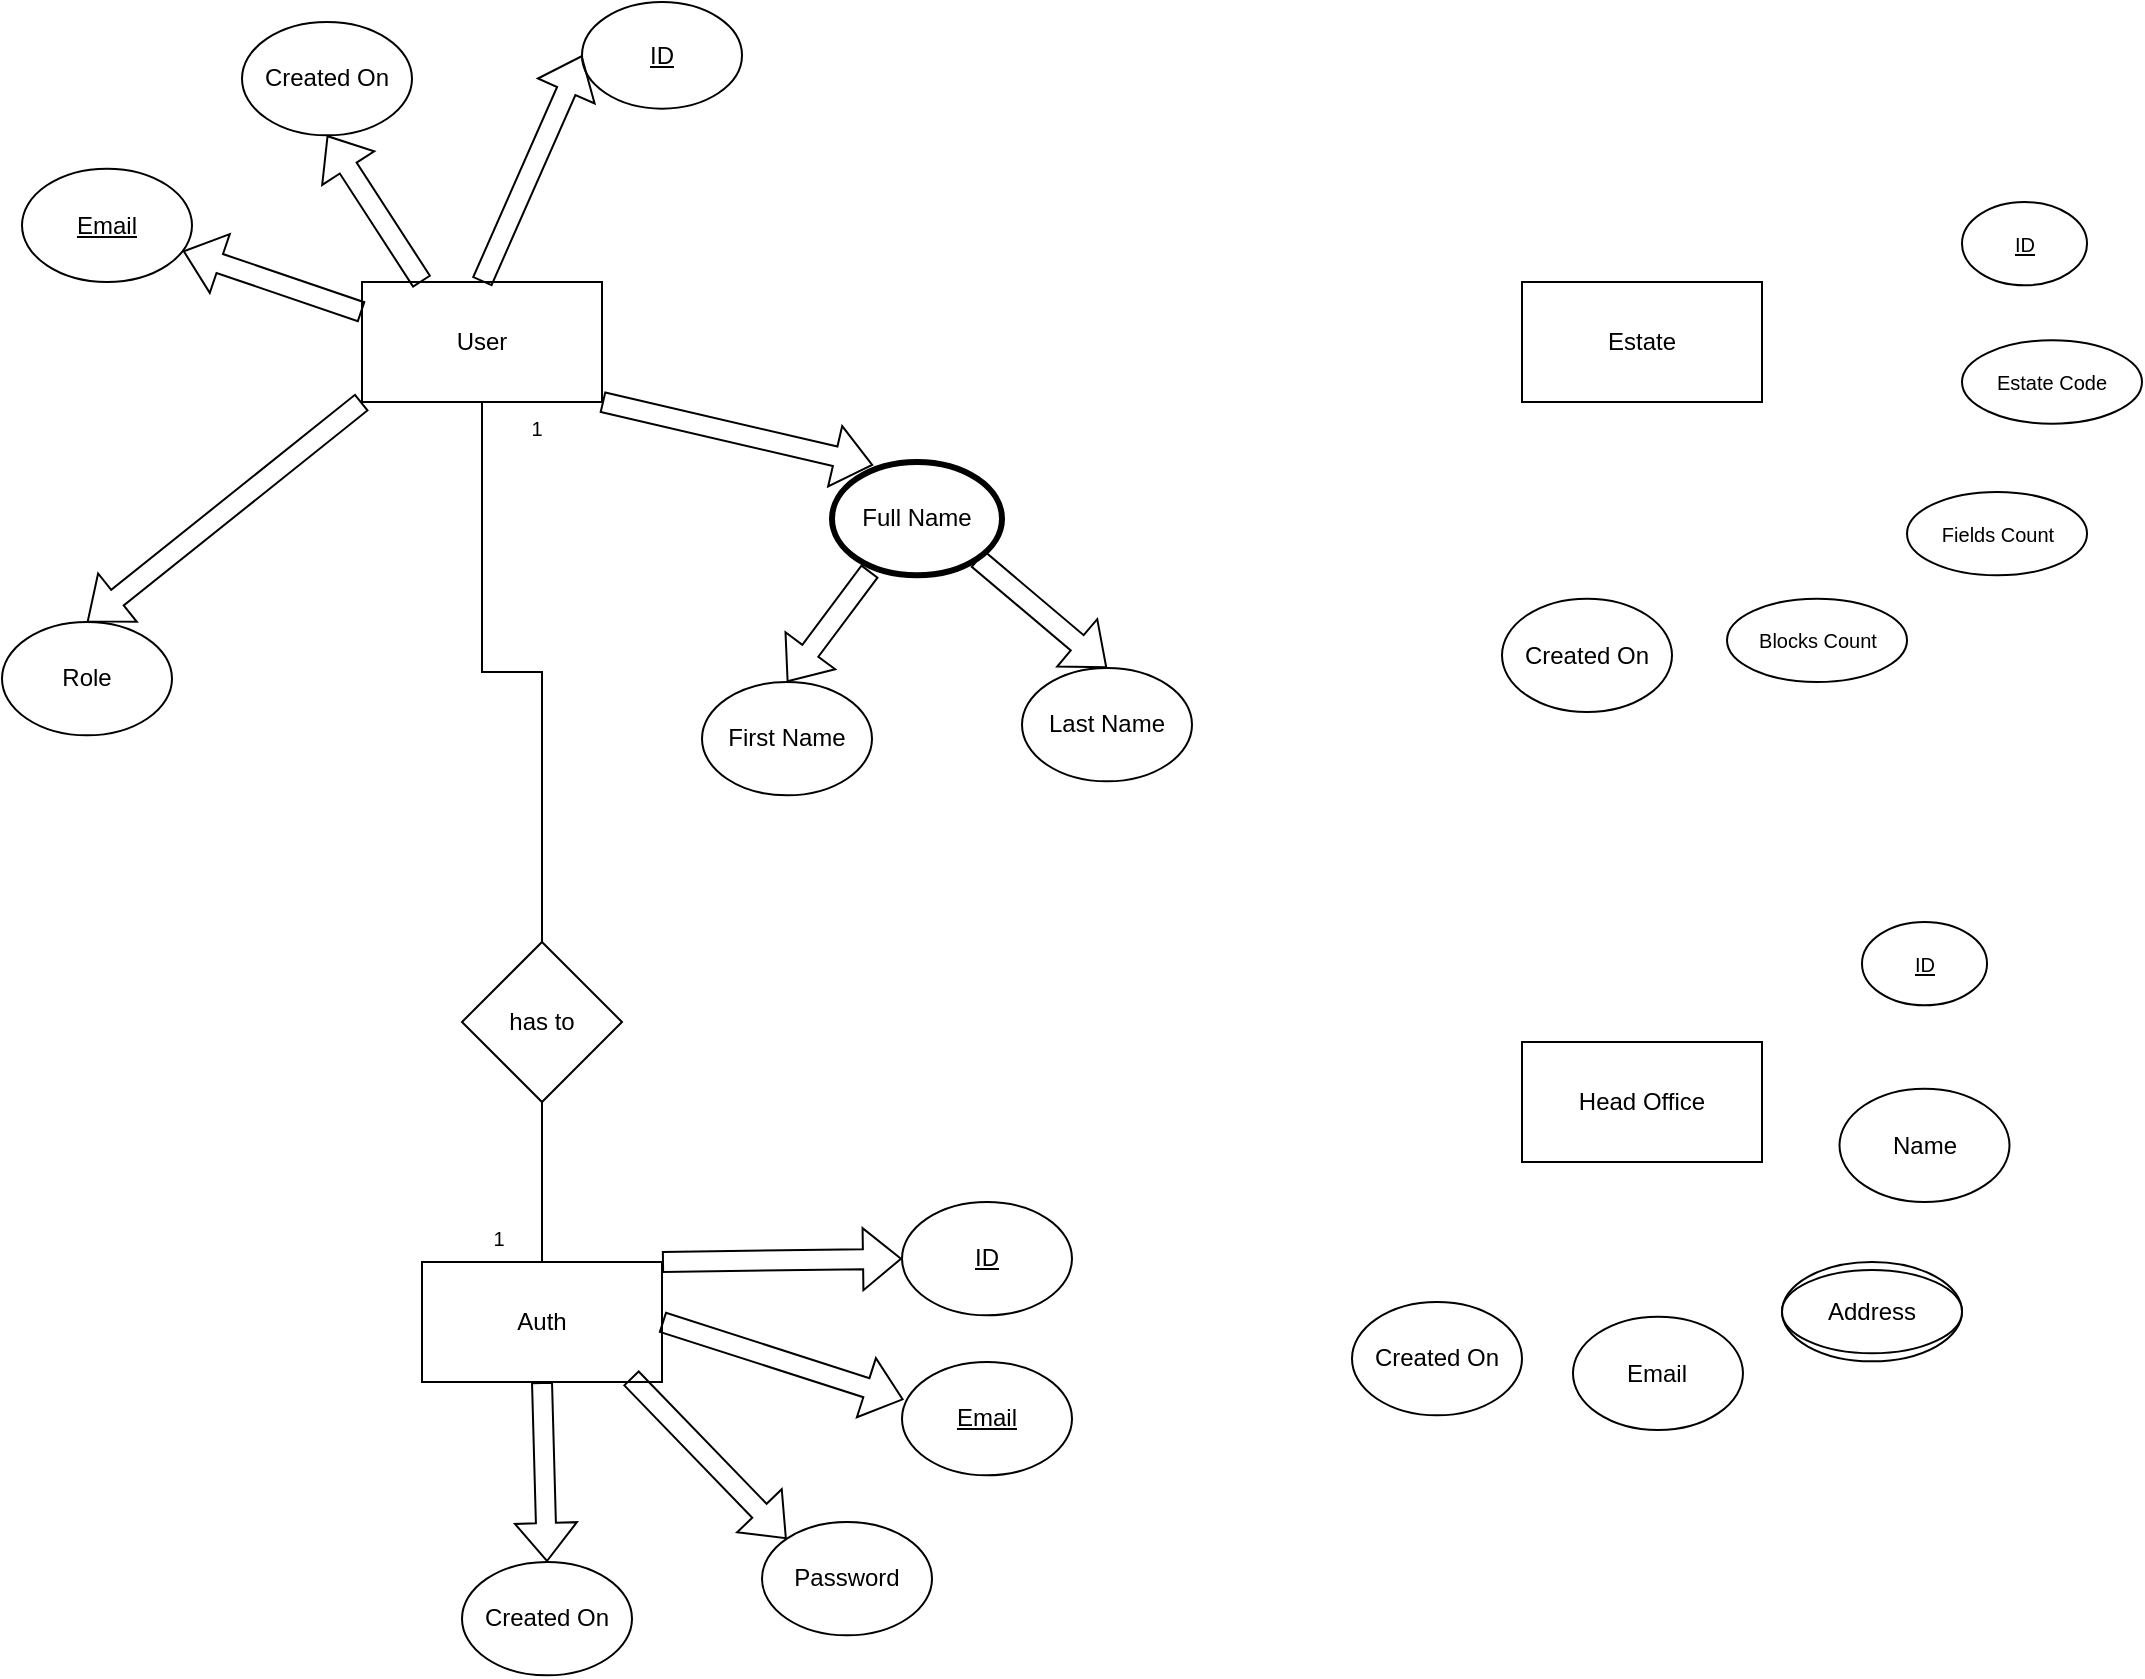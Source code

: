 <mxfile version="28.2.5">
  <diagram name="Page-1" id="oGp8kFq8iNCxfCcVLvnD">
    <mxGraphModel dx="1895" dy="958" grid="1" gridSize="10" guides="1" tooltips="1" connect="1" arrows="1" fold="1" page="1" pageScale="1" pageWidth="850" pageHeight="1100" math="0" shadow="0">
      <root>
        <mxCell id="0" />
        <mxCell id="1" parent="0" />
        <mxCell id="IqSFfW-BzutIOCeWIQ_R-1" value="User" style="rounded=0;whiteSpace=wrap;html=1;" parent="1" vertex="1">
          <mxGeometry x="220" y="300" width="120" height="60" as="geometry" />
        </mxCell>
        <mxCell id="Tp0h2Z1crtQwhjVJSb2h-1" value="&lt;u&gt;ID&lt;/u&gt;" style="ellipse;whiteSpace=wrap;html=1;" parent="1" vertex="1">
          <mxGeometry x="330" y="160" width="80" height="53.33" as="geometry" />
        </mxCell>
        <mxCell id="Tp0h2Z1crtQwhjVJSb2h-2" value="Full Name" style="ellipse;whiteSpace=wrap;html=1;strokeWidth=3;" parent="1" vertex="1">
          <mxGeometry x="455" y="390" width="85" height="56.67" as="geometry" />
        </mxCell>
        <mxCell id="Tp0h2Z1crtQwhjVJSb2h-3" value="First Name" style="ellipse;whiteSpace=wrap;html=1;" parent="1" vertex="1">
          <mxGeometry x="390" y="500" width="85" height="56.67" as="geometry" />
        </mxCell>
        <mxCell id="Tp0h2Z1crtQwhjVJSb2h-4" value="Last Name" style="ellipse;whiteSpace=wrap;html=1;" parent="1" vertex="1">
          <mxGeometry x="550" y="493" width="85" height="56.67" as="geometry" />
        </mxCell>
        <mxCell id="Tp0h2Z1crtQwhjVJSb2h-5" value="Role" style="ellipse;whiteSpace=wrap;html=1;" parent="1" vertex="1">
          <mxGeometry x="40" y="470" width="85" height="56.67" as="geometry" />
        </mxCell>
        <mxCell id="Tp0h2Z1crtQwhjVJSb2h-8" value="" style="shape=flexArrow;endArrow=classic;html=1;rounded=0;exitX=0.5;exitY=0;exitDx=0;exitDy=0;entryX=0;entryY=0.5;entryDx=0;entryDy=0;" parent="1" source="IqSFfW-BzutIOCeWIQ_R-1" target="Tp0h2Z1crtQwhjVJSb2h-1" edge="1">
          <mxGeometry width="50" height="50" relative="1" as="geometry">
            <mxPoint x="271.25" y="296.91" as="sourcePoint" />
            <mxPoint x="379.21" y="323.33" as="targetPoint" />
          </mxGeometry>
        </mxCell>
        <mxCell id="Tp0h2Z1crtQwhjVJSb2h-9" value="" style="shape=flexArrow;endArrow=classic;html=1;rounded=0;exitX=1;exitY=0.5;exitDx=0;exitDy=0;entryX=0.242;entryY=0.028;entryDx=0;entryDy=0;entryPerimeter=0;" parent="1" target="Tp0h2Z1crtQwhjVJSb2h-2" edge="1">
          <mxGeometry width="50" height="50" relative="1" as="geometry">
            <mxPoint x="340" y="360" as="sourcePoint" />
            <mxPoint x="460" y="317" as="targetPoint" />
          </mxGeometry>
        </mxCell>
        <mxCell id="Tp0h2Z1crtQwhjVJSb2h-10" value="" style="shape=flexArrow;endArrow=classic;html=1;rounded=0;exitX=1;exitY=1;exitDx=0;exitDy=0;entryX=0.5;entryY=0;entryDx=0;entryDy=0;" parent="1" source="Tp0h2Z1crtQwhjVJSb2h-2" target="Tp0h2Z1crtQwhjVJSb2h-4" edge="1">
          <mxGeometry width="50" height="50" relative="1" as="geometry">
            <mxPoint x="600" y="328" as="sourcePoint" />
            <mxPoint x="736" y="360" as="targetPoint" />
          </mxGeometry>
        </mxCell>
        <mxCell id="Tp0h2Z1crtQwhjVJSb2h-11" value="" style="shape=flexArrow;endArrow=classic;html=1;rounded=0;exitX=0.224;exitY=0.96;exitDx=0;exitDy=0;exitPerimeter=0;entryX=0.5;entryY=0;entryDx=0;entryDy=0;" parent="1" source="Tp0h2Z1crtQwhjVJSb2h-2" target="Tp0h2Z1crtQwhjVJSb2h-3" edge="1">
          <mxGeometry width="50" height="50" relative="1" as="geometry">
            <mxPoint x="538" y="448" as="sourcePoint" />
            <mxPoint x="440" y="490" as="targetPoint" />
          </mxGeometry>
        </mxCell>
        <mxCell id="Tp0h2Z1crtQwhjVJSb2h-12" value="" style="shape=flexArrow;endArrow=classic;html=1;rounded=0;exitX=0;exitY=1;exitDx=0;exitDy=0;entryX=0.5;entryY=0;entryDx=0;entryDy=0;" parent="1" source="IqSFfW-BzutIOCeWIQ_R-1" target="Tp0h2Z1crtQwhjVJSb2h-5" edge="1">
          <mxGeometry width="50" height="50" relative="1" as="geometry">
            <mxPoint x="57.56" y="358.8" as="sourcePoint" />
            <mxPoint x="256" y="402" as="targetPoint" />
          </mxGeometry>
        </mxCell>
        <mxCell id="Tp0h2Z1crtQwhjVJSb2h-15" value="&lt;u&gt;Email&lt;/u&gt;" style="ellipse;whiteSpace=wrap;html=1;" parent="1" vertex="1">
          <mxGeometry x="50" y="243.33" width="85" height="56.67" as="geometry" />
        </mxCell>
        <mxCell id="Tp0h2Z1crtQwhjVJSb2h-16" value="" style="shape=flexArrow;endArrow=classic;html=1;rounded=0;exitX=0;exitY=0.25;exitDx=0;exitDy=0;" parent="1" source="IqSFfW-BzutIOCeWIQ_R-1" target="Tp0h2Z1crtQwhjVJSb2h-15" edge="1">
          <mxGeometry width="50" height="50" relative="1" as="geometry">
            <mxPoint x="230" y="340" as="sourcePoint" />
            <mxPoint x="105" y="390" as="targetPoint" />
          </mxGeometry>
        </mxCell>
        <mxCell id="Tp0h2Z1crtQwhjVJSb2h-17" value="Created On" style="ellipse;whiteSpace=wrap;html=1;" parent="1" vertex="1">
          <mxGeometry x="160" y="170" width="85" height="56.67" as="geometry" />
        </mxCell>
        <mxCell id="Tp0h2Z1crtQwhjVJSb2h-18" value="" style="shape=flexArrow;endArrow=classic;html=1;rounded=0;exitX=0.25;exitY=0;exitDx=0;exitDy=0;entryX=0.5;entryY=1;entryDx=0;entryDy=0;" parent="1" source="IqSFfW-BzutIOCeWIQ_R-1" target="Tp0h2Z1crtQwhjVJSb2h-17" edge="1">
          <mxGeometry width="50" height="50" relative="1" as="geometry">
            <mxPoint x="280" y="291" as="sourcePoint" />
            <mxPoint x="190" y="260" as="targetPoint" />
          </mxGeometry>
        </mxCell>
        <mxCell id="Tp0h2Z1crtQwhjVJSb2h-19" value="Auth" style="rounded=0;whiteSpace=wrap;html=1;" parent="1" vertex="1">
          <mxGeometry x="250" y="790" width="120" height="60" as="geometry" />
        </mxCell>
        <mxCell id="Tp0h2Z1crtQwhjVJSb2h-20" value="&lt;u&gt;ID&lt;/u&gt;" style="ellipse;whiteSpace=wrap;html=1;" parent="1" vertex="1">
          <mxGeometry x="490" y="760" width="85" height="56.67" as="geometry" />
        </mxCell>
        <mxCell id="Tp0h2Z1crtQwhjVJSb2h-21" value="&lt;u&gt;Email&lt;/u&gt;" style="ellipse;whiteSpace=wrap;html=1;" parent="1" vertex="1">
          <mxGeometry x="490" y="840" width="85" height="56.67" as="geometry" />
        </mxCell>
        <mxCell id="Tp0h2Z1crtQwhjVJSb2h-22" value="Password" style="ellipse;whiteSpace=wrap;html=1;" parent="1" vertex="1">
          <mxGeometry x="420" y="920" width="85" height="56.67" as="geometry" />
        </mxCell>
        <mxCell id="Tp0h2Z1crtQwhjVJSb2h-23" value="Created On" style="ellipse;whiteSpace=wrap;html=1;" parent="1" vertex="1">
          <mxGeometry x="270" y="940" width="85" height="56.67" as="geometry" />
        </mxCell>
        <mxCell id="Tp0h2Z1crtQwhjVJSb2h-24" value="" style="shape=flexArrow;endArrow=classic;html=1;rounded=0;entryX=0.5;entryY=0;entryDx=0;entryDy=0;exitX=0.5;exitY=1;exitDx=0;exitDy=0;" parent="1" source="Tp0h2Z1crtQwhjVJSb2h-19" target="Tp0h2Z1crtQwhjVJSb2h-23" edge="1">
          <mxGeometry width="50" height="50" relative="1" as="geometry">
            <mxPoint x="310" y="860" as="sourcePoint" />
            <mxPoint x="310" y="920" as="targetPoint" />
          </mxGeometry>
        </mxCell>
        <mxCell id="Tp0h2Z1crtQwhjVJSb2h-25" value="" style="shape=flexArrow;endArrow=classic;html=1;rounded=0;exitX=0.87;exitY=0.964;exitDx=0;exitDy=0;entryX=0;entryY=0;entryDx=0;entryDy=0;exitPerimeter=0;" parent="1" source="Tp0h2Z1crtQwhjVJSb2h-19" target="Tp0h2Z1crtQwhjVJSb2h-22" edge="1">
          <mxGeometry width="50" height="50" relative="1" as="geometry">
            <mxPoint x="319.82" y="919" as="sourcePoint" />
            <mxPoint x="318.82" y="1030" as="targetPoint" />
          </mxGeometry>
        </mxCell>
        <mxCell id="Tp0h2Z1crtQwhjVJSb2h-26" value="" style="shape=flexArrow;endArrow=classic;html=1;rounded=0;exitX=1;exitY=0.5;exitDx=0;exitDy=0;entryX=0.009;entryY=0.332;entryDx=0;entryDy=0;entryPerimeter=0;" parent="1" source="Tp0h2Z1crtQwhjVJSb2h-19" target="Tp0h2Z1crtQwhjVJSb2h-21" edge="1">
          <mxGeometry width="50" height="50" relative="1" as="geometry">
            <mxPoint x="329.82" y="929" as="sourcePoint" />
            <mxPoint x="417" y="1008" as="targetPoint" />
          </mxGeometry>
        </mxCell>
        <mxCell id="Tp0h2Z1crtQwhjVJSb2h-27" value="" style="shape=flexArrow;endArrow=classic;html=1;rounded=0;exitX=1;exitY=0;exitDx=0;exitDy=0;entryX=0;entryY=0.5;entryDx=0;entryDy=0;" parent="1" source="Tp0h2Z1crtQwhjVJSb2h-19" target="Tp0h2Z1crtQwhjVJSb2h-20" edge="1">
          <mxGeometry width="50" height="50" relative="1" as="geometry">
            <mxPoint x="330" y="900" as="sourcePoint" />
            <mxPoint x="476" y="939" as="targetPoint" />
          </mxGeometry>
        </mxCell>
        <mxCell id="Tp0h2Z1crtQwhjVJSb2h-32" value="" style="edgeStyle=orthogonalEdgeStyle;rounded=0;orthogonalLoop=1;jettySize=auto;html=1;endArrow=none;endFill=0;" parent="1" source="Tp0h2Z1crtQwhjVJSb2h-28" target="IqSFfW-BzutIOCeWIQ_R-1" edge="1">
          <mxGeometry relative="1" as="geometry" />
        </mxCell>
        <mxCell id="Tp0h2Z1crtQwhjVJSb2h-35" value="" style="edgeStyle=orthogonalEdgeStyle;rounded=0;orthogonalLoop=1;jettySize=auto;html=1;endArrow=none;endFill=0;" parent="1" source="Tp0h2Z1crtQwhjVJSb2h-28" target="Tp0h2Z1crtQwhjVJSb2h-19" edge="1">
          <mxGeometry relative="1" as="geometry" />
        </mxCell>
        <mxCell id="Tp0h2Z1crtQwhjVJSb2h-28" value="has to" style="rhombus;whiteSpace=wrap;html=1;" parent="1" vertex="1">
          <mxGeometry x="270" y="630" width="80" height="80" as="geometry" />
        </mxCell>
        <mxCell id="Tp0h2Z1crtQwhjVJSb2h-36" value="&lt;font style=&quot;font-size: 10px;&quot;&gt;1&lt;/font&gt;" style="rounded=0;whiteSpace=wrap;html=1;strokeColor=none;" parent="1" vertex="1">
          <mxGeometry x="271.25" y="771" width="34.75" height="14" as="geometry" />
        </mxCell>
        <mxCell id="Tp0h2Z1crtQwhjVJSb2h-38" value="&lt;font style=&quot;font-size: 10px;&quot;&gt;1&lt;/font&gt;" style="rounded=0;whiteSpace=wrap;html=1;strokeColor=none;" parent="1" vertex="1">
          <mxGeometry x="290" y="366" width="34.75" height="14" as="geometry" />
        </mxCell>
        <mxCell id="jiPg874X8MNnM9anhQbm-1" value="Estate" style="rounded=0;whiteSpace=wrap;html=1;" vertex="1" parent="1">
          <mxGeometry x="800" y="300.0" width="120" height="60" as="geometry" />
        </mxCell>
        <mxCell id="jiPg874X8MNnM9anhQbm-2" value="&lt;u&gt;&lt;font style=&quot;font-size: 10px;&quot;&gt;ID&lt;/font&gt;&lt;/u&gt;" style="ellipse;whiteSpace=wrap;html=1;" vertex="1" parent="1">
          <mxGeometry x="1020" y="260" width="62.51" height="41.67" as="geometry" />
        </mxCell>
        <mxCell id="jiPg874X8MNnM9anhQbm-3" value="&lt;font style=&quot;font-size: 10px;&quot;&gt;Estate Code&lt;/font&gt;" style="ellipse;whiteSpace=wrap;html=1;" vertex="1" parent="1">
          <mxGeometry x="1020" y="329.17" width="90" height="41.67" as="geometry" />
        </mxCell>
        <mxCell id="jiPg874X8MNnM9anhQbm-4" value="&lt;span style=&quot;font-size: 10px;&quot;&gt;Fields Count&lt;/span&gt;" style="ellipse;whiteSpace=wrap;html=1;" vertex="1" parent="1">
          <mxGeometry x="992.51" y="405" width="90" height="41.67" as="geometry" />
        </mxCell>
        <mxCell id="jiPg874X8MNnM9anhQbm-5" value="&lt;span style=&quot;font-size: 10px;&quot;&gt;Blocks Count&lt;/span&gt;" style="ellipse;whiteSpace=wrap;html=1;" vertex="1" parent="1">
          <mxGeometry x="902.51" y="458.33" width="90" height="41.67" as="geometry" />
        </mxCell>
        <mxCell id="jiPg874X8MNnM9anhQbm-6" value="Created On" style="ellipse;whiteSpace=wrap;html=1;" vertex="1" parent="1">
          <mxGeometry x="790" y="458.33" width="85" height="56.67" as="geometry" />
        </mxCell>
        <mxCell id="jiPg874X8MNnM9anhQbm-13" value="Head Office" style="rounded=0;whiteSpace=wrap;html=1;" vertex="1" parent="1">
          <mxGeometry x="800" y="680" width="120" height="60" as="geometry" />
        </mxCell>
        <mxCell id="jiPg874X8MNnM9anhQbm-14" value="Email" style="ellipse;whiteSpace=wrap;html=1;" vertex="1" parent="1">
          <mxGeometry x="825.49" y="817.33" width="85" height="56.67" as="geometry" />
        </mxCell>
        <mxCell id="jiPg874X8MNnM9anhQbm-15" value="&lt;u&gt;&lt;font style=&quot;font-size: 10px;&quot;&gt;ID&lt;/font&gt;&lt;/u&gt;" style="ellipse;whiteSpace=wrap;html=1;" vertex="1" parent="1">
          <mxGeometry x="970" y="620" width="62.51" height="41.67" as="geometry" />
        </mxCell>
        <mxCell id="jiPg874X8MNnM9anhQbm-18" value="" style="group" vertex="1" connectable="0" parent="1">
          <mxGeometry x="930" y="790" width="90" height="49.67" as="geometry" />
        </mxCell>
        <mxCell id="jiPg874X8MNnM9anhQbm-17" value="" style="ellipse;whiteSpace=wrap;html=1;" vertex="1" parent="jiPg874X8MNnM9anhQbm-18">
          <mxGeometry width="90" height="49.67" as="geometry" />
        </mxCell>
        <mxCell id="jiPg874X8MNnM9anhQbm-16" value="Address" style="ellipse;whiteSpace=wrap;html=1;" vertex="1" parent="jiPg874X8MNnM9anhQbm-18">
          <mxGeometry y="4.0" width="90" height="41.67" as="geometry" />
        </mxCell>
        <mxCell id="jiPg874X8MNnM9anhQbm-19" value="Name" style="ellipse;whiteSpace=wrap;html=1;" vertex="1" parent="1">
          <mxGeometry x="958.75" y="703.33" width="85" height="56.67" as="geometry" />
        </mxCell>
        <mxCell id="jiPg874X8MNnM9anhQbm-21" value="Created On" style="ellipse;whiteSpace=wrap;html=1;" vertex="1" parent="1">
          <mxGeometry x="715" y="810.0" width="85" height="56.67" as="geometry" />
        </mxCell>
      </root>
    </mxGraphModel>
  </diagram>
</mxfile>
